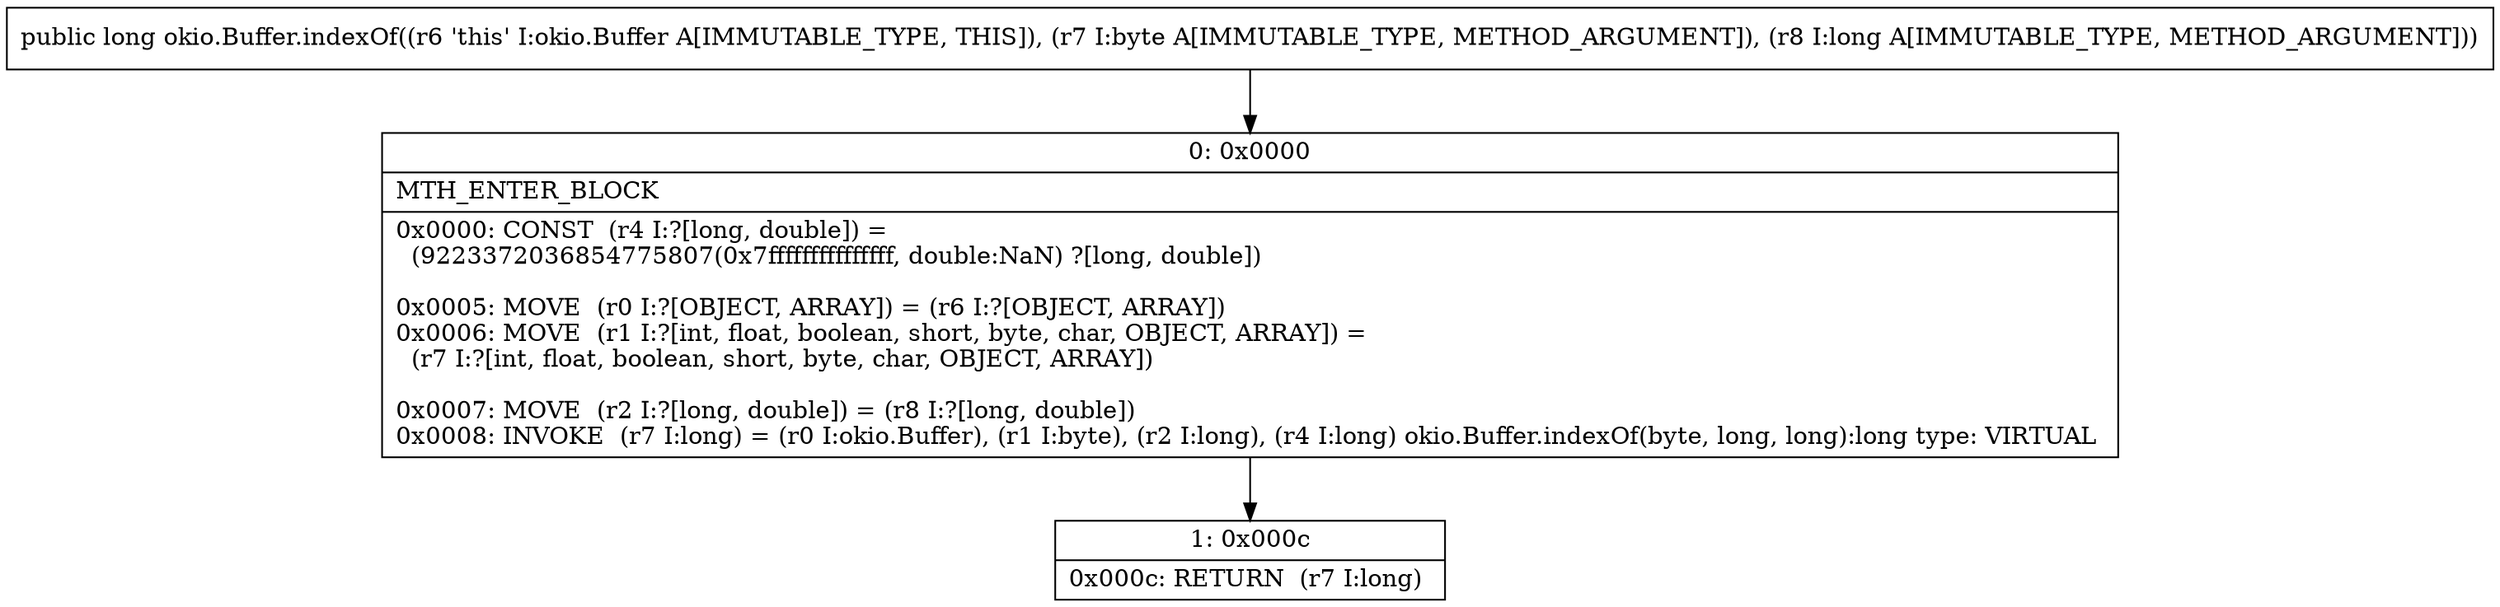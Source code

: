 digraph "CFG forokio.Buffer.indexOf(BJ)J" {
Node_0 [shape=record,label="{0\:\ 0x0000|MTH_ENTER_BLOCK\l|0x0000: CONST  (r4 I:?[long, double]) = \l  (9223372036854775807(0x7fffffffffffffff, double:NaN) ?[long, double])\l \l0x0005: MOVE  (r0 I:?[OBJECT, ARRAY]) = (r6 I:?[OBJECT, ARRAY]) \l0x0006: MOVE  (r1 I:?[int, float, boolean, short, byte, char, OBJECT, ARRAY]) = \l  (r7 I:?[int, float, boolean, short, byte, char, OBJECT, ARRAY])\l \l0x0007: MOVE  (r2 I:?[long, double]) = (r8 I:?[long, double]) \l0x0008: INVOKE  (r7 I:long) = (r0 I:okio.Buffer), (r1 I:byte), (r2 I:long), (r4 I:long) okio.Buffer.indexOf(byte, long, long):long type: VIRTUAL \l}"];
Node_1 [shape=record,label="{1\:\ 0x000c|0x000c: RETURN  (r7 I:long) \l}"];
MethodNode[shape=record,label="{public long okio.Buffer.indexOf((r6 'this' I:okio.Buffer A[IMMUTABLE_TYPE, THIS]), (r7 I:byte A[IMMUTABLE_TYPE, METHOD_ARGUMENT]), (r8 I:long A[IMMUTABLE_TYPE, METHOD_ARGUMENT])) }"];
MethodNode -> Node_0;
Node_0 -> Node_1;
}

